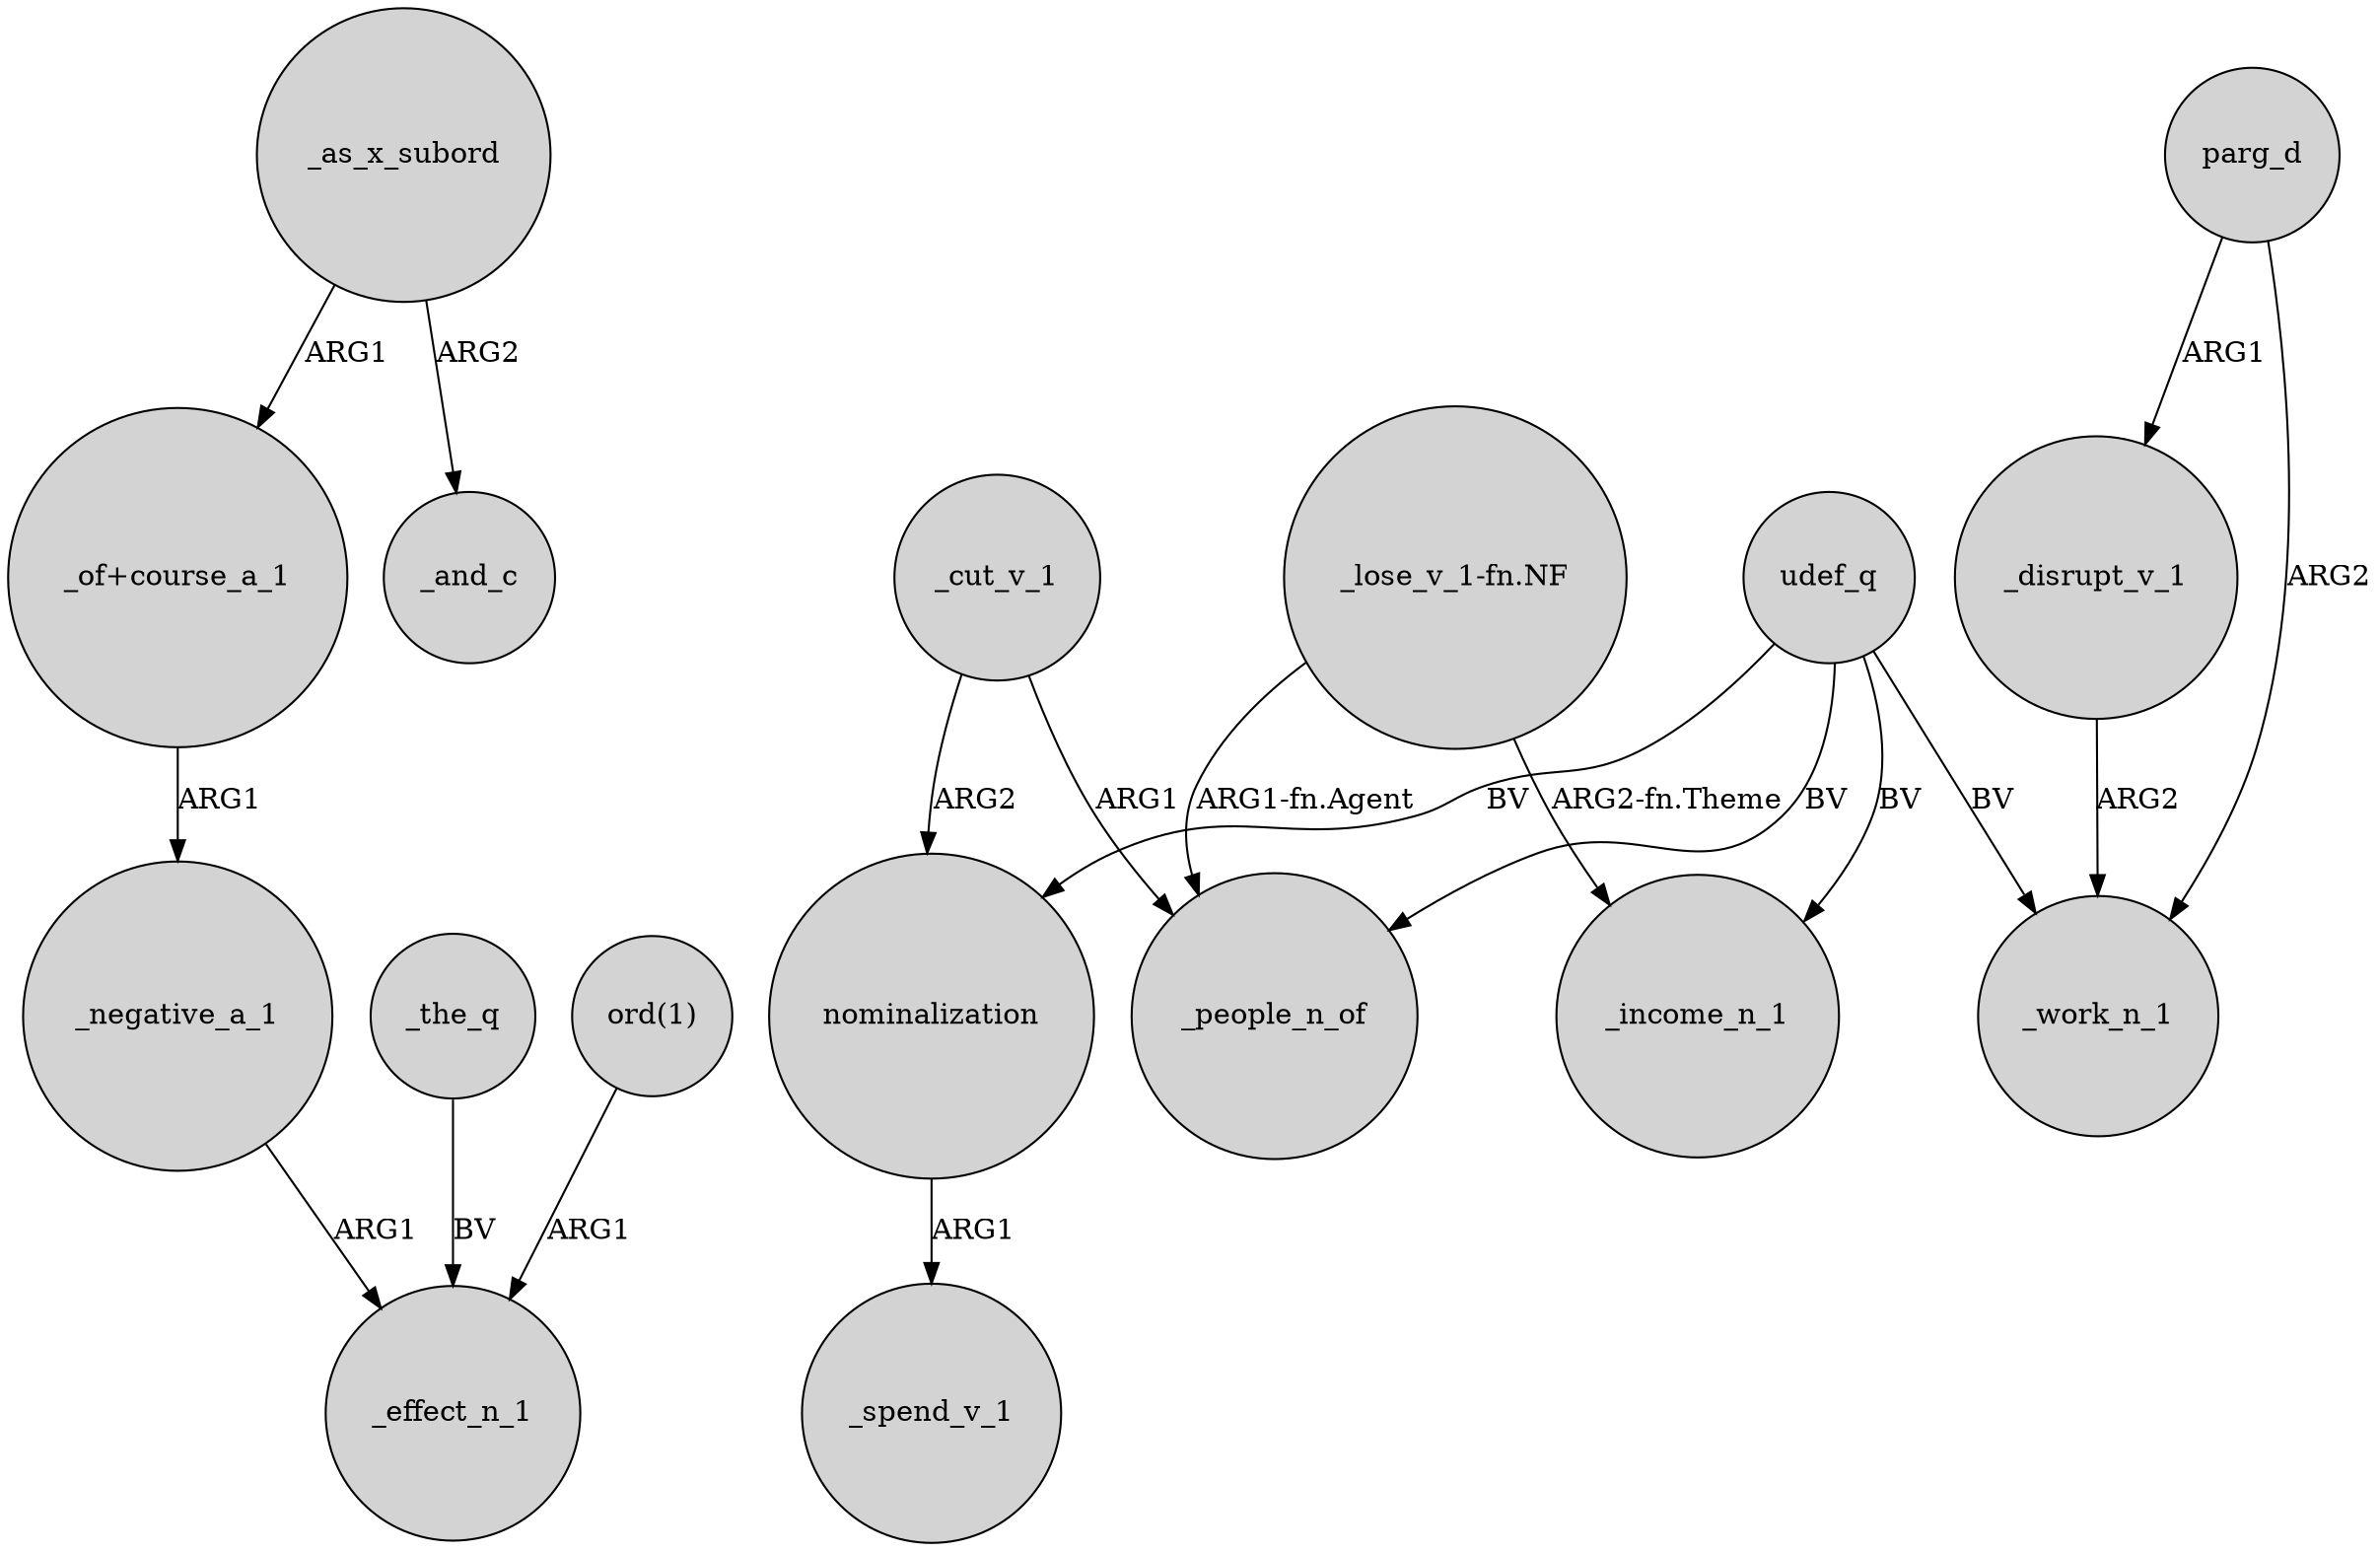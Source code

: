 digraph {
	node [shape=circle style=filled]
	_as_x_subord -> "_of+course_a_1" [label=ARG1]
	_negative_a_1 -> _effect_n_1 [label=ARG1]
	_cut_v_1 -> _people_n_of [label=ARG1]
	_the_q -> _effect_n_1 [label=BV]
	_cut_v_1 -> nominalization [label=ARG2]
	"_of+course_a_1" -> _negative_a_1 [label=ARG1]
	_disrupt_v_1 -> _work_n_1 [label=ARG2]
	nominalization -> _spend_v_1 [label=ARG1]
	_as_x_subord -> _and_c [label=ARG2]
	udef_q -> _people_n_of [label=BV]
	udef_q -> nominalization [label=BV]
	parg_d -> _disrupt_v_1 [label=ARG1]
	parg_d -> _work_n_1 [label=ARG2]
	"_lose_v_1-fn.NF" -> _people_n_of [label="ARG1-fn.Agent"]
	"ord(1)" -> _effect_n_1 [label=ARG1]
	udef_q -> _income_n_1 [label=BV]
	"_lose_v_1-fn.NF" -> _income_n_1 [label="ARG2-fn.Theme"]
	udef_q -> _work_n_1 [label=BV]
}
